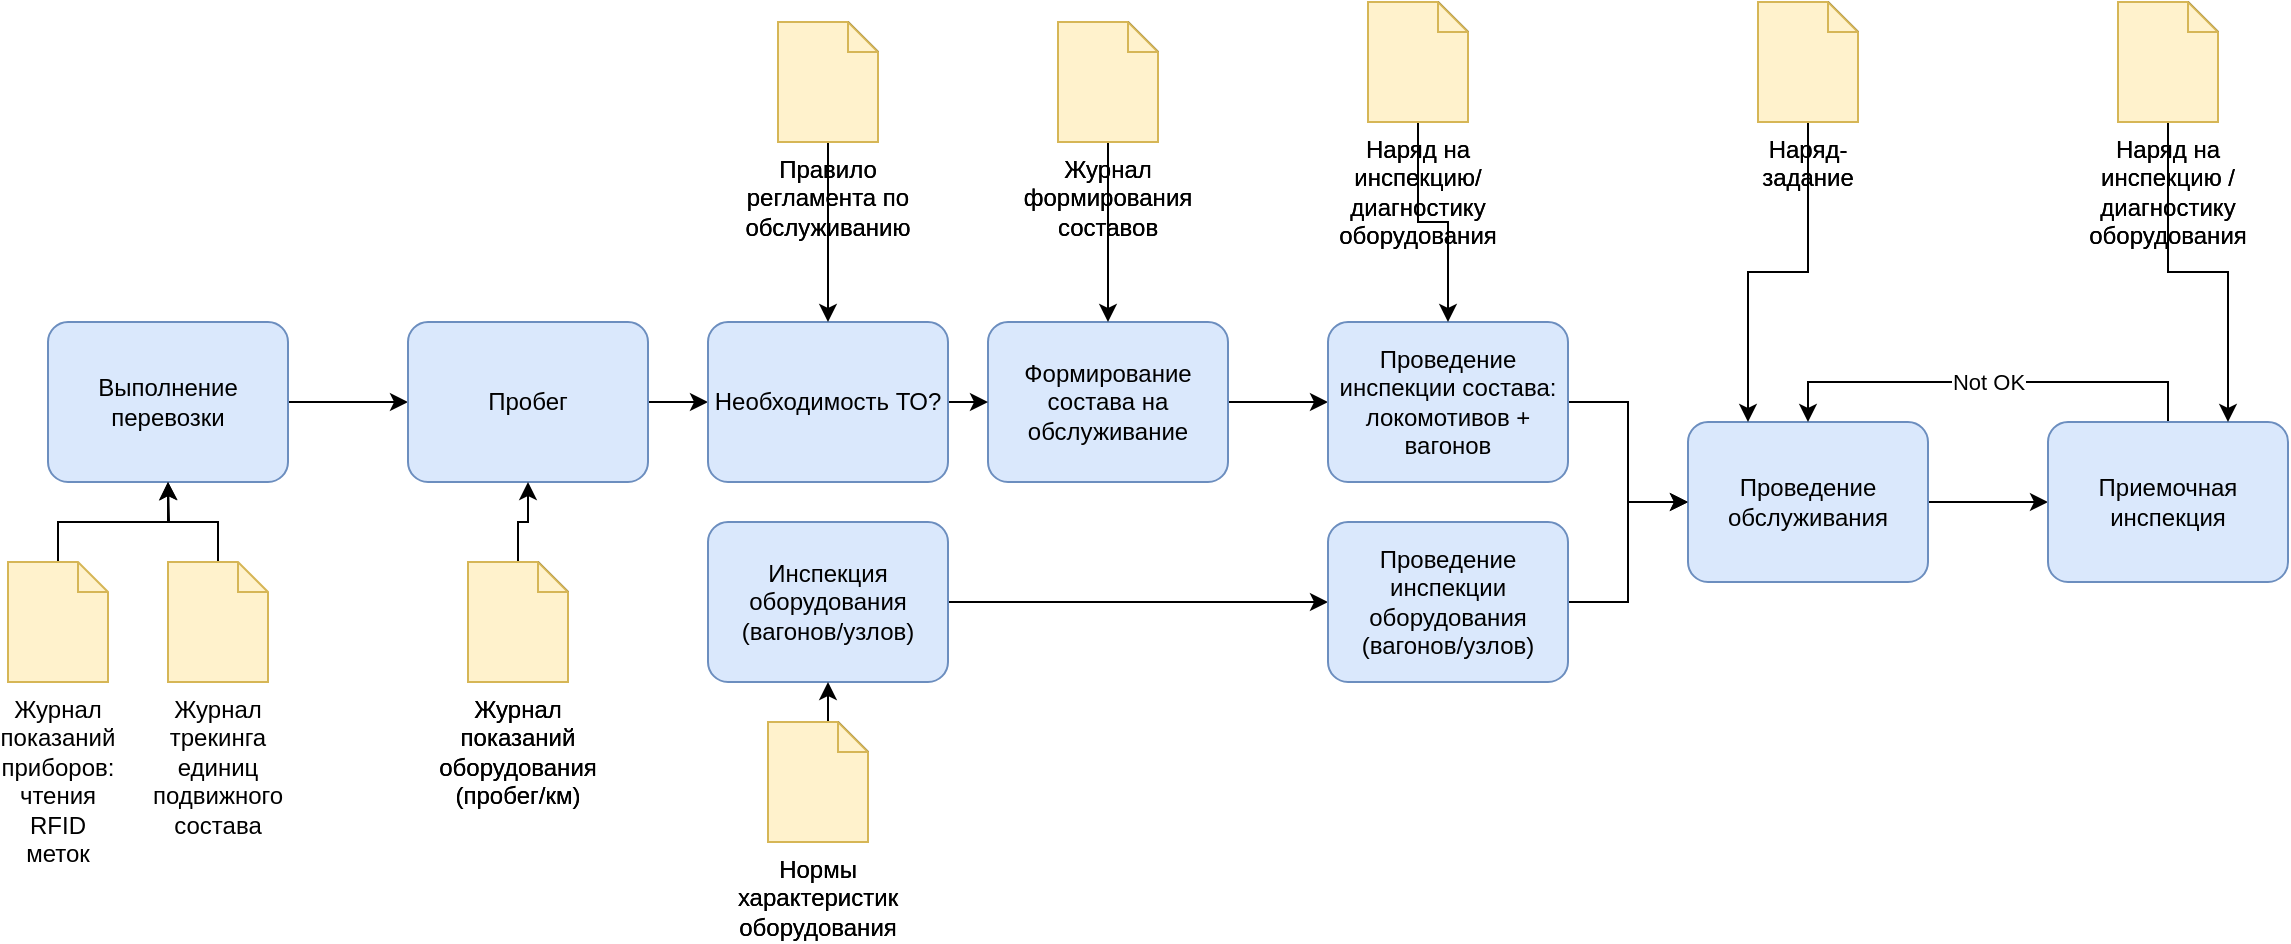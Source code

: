 <mxfile version="20.2.3" type="github">
  <diagram id="-nrLwhiIJtyl0Kn61Sq1" name="Page-1">
    <mxGraphModel dx="1422" dy="1949" grid="1" gridSize="10" guides="1" tooltips="1" connect="1" arrows="1" fold="1" page="1" pageScale="1" pageWidth="827" pageHeight="1169" math="0" shadow="0">
      <root>
        <mxCell id="0" />
        <mxCell id="1" parent="0" />
        <mxCell id="tkotz9j5eJrCiFmji3tr-35" style="edgeStyle=orthogonalEdgeStyle;rounded=0;orthogonalLoop=1;jettySize=auto;html=1;" edge="1" parent="1" source="tkotz9j5eJrCiFmji3tr-36" target="tkotz9j5eJrCiFmji3tr-38">
          <mxGeometry relative="1" as="geometry" />
        </mxCell>
        <mxCell id="tkotz9j5eJrCiFmji3tr-36" value="Выполнение перевозки" style="points=[[0.25,0,0],[0.5,0,0],[0.75,0,0],[1,0.25,0],[1,0.5,0],[1,0.75,0],[0.75,1,0],[0.5,1,0],[0.25,1,0],[0,0.75,0],[0,0.5,0],[0,0.25,0]];shape=mxgraph.bpmn.task;whiteSpace=wrap;rectStyle=rounded;size=10;taskMarker=abstract;fillColor=#dae8fc;strokeColor=#6c8ebf;" vertex="1" parent="1">
          <mxGeometry x="40" y="40" width="120" height="80" as="geometry" />
        </mxCell>
        <mxCell id="tkotz9j5eJrCiFmji3tr-37" style="edgeStyle=orthogonalEdgeStyle;rounded=0;orthogonalLoop=1;jettySize=auto;html=1;exitX=1;exitY=0.5;exitDx=0;exitDy=0;exitPerimeter=0;entryX=0;entryY=0.5;entryDx=0;entryDy=0;entryPerimeter=0;" edge="1" parent="1" source="tkotz9j5eJrCiFmji3tr-38" target="tkotz9j5eJrCiFmji3tr-44">
          <mxGeometry relative="1" as="geometry" />
        </mxCell>
        <mxCell id="tkotz9j5eJrCiFmji3tr-38" value="Пробег" style="points=[[0.25,0,0],[0.5,0,0],[0.75,0,0],[1,0.25,0],[1,0.5,0],[1,0.75,0],[0.75,1,0],[0.5,1,0],[0.25,1,0],[0,0.75,0],[0,0.5,0],[0,0.25,0]];shape=mxgraph.bpmn.task;whiteSpace=wrap;rectStyle=rounded;size=10;taskMarker=abstract;fillColor=#dae8fc;strokeColor=#6c8ebf;" vertex="1" parent="1">
          <mxGeometry x="220" y="40" width="120" height="80" as="geometry" />
        </mxCell>
        <mxCell id="tkotz9j5eJrCiFmji3tr-39" style="edgeStyle=orthogonalEdgeStyle;rounded=0;orthogonalLoop=1;jettySize=auto;html=1;exitX=1;exitY=0.5;exitDx=0;exitDy=0;exitPerimeter=0;entryX=0;entryY=0.5;entryDx=0;entryDy=0;entryPerimeter=0;" edge="1" parent="1" source="tkotz9j5eJrCiFmji3tr-40" target="tkotz9j5eJrCiFmji3tr-46">
          <mxGeometry relative="1" as="geometry" />
        </mxCell>
        <mxCell id="tkotz9j5eJrCiFmji3tr-40" value="Формирование состава на обслуживание" style="points=[[0.25,0,0],[0.5,0,0],[0.75,0,0],[1,0.25,0],[1,0.5,0],[1,0.75,0],[0.75,1,0],[0.5,1,0],[0.25,1,0],[0,0.75,0],[0,0.5,0],[0,0.25,0]];shape=mxgraph.bpmn.task;whiteSpace=wrap;rectStyle=rounded;size=10;taskMarker=abstract;fillColor=#dae8fc;strokeColor=#6c8ebf;" vertex="1" parent="1">
          <mxGeometry x="510" y="40" width="120" height="80" as="geometry" />
        </mxCell>
        <mxCell id="tkotz9j5eJrCiFmji3tr-41" style="edgeStyle=orthogonalEdgeStyle;rounded=0;orthogonalLoop=1;jettySize=auto;html=1;exitX=1;exitY=0.5;exitDx=0;exitDy=0;exitPerimeter=0;entryX=0;entryY=0.5;entryDx=0;entryDy=0;entryPerimeter=0;" edge="1" parent="1" source="tkotz9j5eJrCiFmji3tr-42" target="tkotz9j5eJrCiFmji3tr-52">
          <mxGeometry relative="1" as="geometry" />
        </mxCell>
        <mxCell id="tkotz9j5eJrCiFmji3tr-42" value="Инспекция оборудования (вагонов/узлов)" style="points=[[0.25,0,0],[0.5,0,0],[0.75,0,0],[1,0.25,0],[1,0.5,0],[1,0.75,0],[0.75,1,0],[0.5,1,0],[0.25,1,0],[0,0.75,0],[0,0.5,0],[0,0.25,0]];shape=mxgraph.bpmn.task;whiteSpace=wrap;rectStyle=rounded;size=10;taskMarker=abstract;fillColor=#dae8fc;strokeColor=#6c8ebf;" vertex="1" parent="1">
          <mxGeometry x="370" y="140" width="120" height="80" as="geometry" />
        </mxCell>
        <mxCell id="tkotz9j5eJrCiFmji3tr-43" style="edgeStyle=orthogonalEdgeStyle;rounded=0;orthogonalLoop=1;jettySize=auto;html=1;exitX=1;exitY=0.5;exitDx=0;exitDy=0;exitPerimeter=0;entryX=0;entryY=0.5;entryDx=0;entryDy=0;entryPerimeter=0;" edge="1" parent="1" source="tkotz9j5eJrCiFmji3tr-44" target="tkotz9j5eJrCiFmji3tr-40">
          <mxGeometry relative="1" as="geometry" />
        </mxCell>
        <mxCell id="tkotz9j5eJrCiFmji3tr-44" value="Необходимость ТО?" style="points=[[0.25,0,0],[0.5,0,0],[0.75,0,0],[1,0.25,0],[1,0.5,0],[1,0.75,0],[0.75,1,0],[0.5,1,0],[0.25,1,0],[0,0.75,0],[0,0.5,0],[0,0.25,0]];shape=mxgraph.bpmn.task;whiteSpace=wrap;rectStyle=rounded;size=10;taskMarker=abstract;fillColor=#dae8fc;strokeColor=#6c8ebf;" vertex="1" parent="1">
          <mxGeometry x="370" y="40" width="120" height="80" as="geometry" />
        </mxCell>
        <mxCell id="tkotz9j5eJrCiFmji3tr-45" style="edgeStyle=orthogonalEdgeStyle;rounded=0;orthogonalLoop=1;jettySize=auto;html=1;exitX=1;exitY=0.5;exitDx=0;exitDy=0;exitPerimeter=0;entryX=0;entryY=0.5;entryDx=0;entryDy=0;entryPerimeter=0;" edge="1" parent="1" source="tkotz9j5eJrCiFmji3tr-46" target="tkotz9j5eJrCiFmji3tr-48">
          <mxGeometry relative="1" as="geometry" />
        </mxCell>
        <mxCell id="tkotz9j5eJrCiFmji3tr-46" value="Проведение инспекции состава: локомотивов + вагонов" style="points=[[0.25,0,0],[0.5,0,0],[0.75,0,0],[1,0.25,0],[1,0.5,0],[1,0.75,0],[0.75,1,0],[0.5,1,0],[0.25,1,0],[0,0.75,0],[0,0.5,0],[0,0.25,0]];shape=mxgraph.bpmn.task;whiteSpace=wrap;rectStyle=rounded;size=10;taskMarker=abstract;fillColor=#dae8fc;strokeColor=#6c8ebf;" vertex="1" parent="1">
          <mxGeometry x="680" y="40" width="120" height="80" as="geometry" />
        </mxCell>
        <mxCell id="tkotz9j5eJrCiFmji3tr-47" style="edgeStyle=orthogonalEdgeStyle;rounded=0;orthogonalLoop=1;jettySize=auto;html=1;exitX=1;exitY=0.5;exitDx=0;exitDy=0;exitPerimeter=0;entryX=0;entryY=0.5;entryDx=0;entryDy=0;entryPerimeter=0;" edge="1" parent="1" source="tkotz9j5eJrCiFmji3tr-48" target="tkotz9j5eJrCiFmji3tr-50">
          <mxGeometry relative="1" as="geometry" />
        </mxCell>
        <mxCell id="tkotz9j5eJrCiFmji3tr-48" value="Проведение обслуживания" style="points=[[0.25,0,0],[0.5,0,0],[0.75,0,0],[1,0.25,0],[1,0.5,0],[1,0.75,0],[0.75,1,0],[0.5,1,0],[0.25,1,0],[0,0.75,0],[0,0.5,0],[0,0.25,0]];shape=mxgraph.bpmn.task;whiteSpace=wrap;rectStyle=rounded;size=10;taskMarker=abstract;fillColor=#dae8fc;strokeColor=#6c8ebf;" vertex="1" parent="1">
          <mxGeometry x="860" y="90" width="120" height="80" as="geometry" />
        </mxCell>
        <mxCell id="tkotz9j5eJrCiFmji3tr-49" value="Not OK" style="edgeStyle=orthogonalEdgeStyle;rounded=0;orthogonalLoop=1;jettySize=auto;html=1;exitX=0.5;exitY=0;exitDx=0;exitDy=0;exitPerimeter=0;entryX=0.5;entryY=0;entryDx=0;entryDy=0;entryPerimeter=0;" edge="1" parent="1" source="tkotz9j5eJrCiFmji3tr-50" target="tkotz9j5eJrCiFmji3tr-48">
          <mxGeometry relative="1" as="geometry" />
        </mxCell>
        <mxCell id="tkotz9j5eJrCiFmji3tr-50" value="Приемочная инспекция" style="points=[[0.25,0,0],[0.5,0,0],[0.75,0,0],[1,0.25,0],[1,0.5,0],[1,0.75,0],[0.75,1,0],[0.5,1,0],[0.25,1,0],[0,0.75,0],[0,0.5,0],[0,0.25,0]];shape=mxgraph.bpmn.task;whiteSpace=wrap;rectStyle=rounded;size=10;taskMarker=abstract;fillColor=#dae8fc;strokeColor=#6c8ebf;" vertex="1" parent="1">
          <mxGeometry x="1040" y="90" width="120" height="80" as="geometry" />
        </mxCell>
        <mxCell id="tkotz9j5eJrCiFmji3tr-51" style="edgeStyle=orthogonalEdgeStyle;rounded=0;orthogonalLoop=1;jettySize=auto;html=1;exitX=1;exitY=0.5;exitDx=0;exitDy=0;exitPerimeter=0;entryX=0;entryY=0.5;entryDx=0;entryDy=0;entryPerimeter=0;" edge="1" parent="1" source="tkotz9j5eJrCiFmji3tr-52" target="tkotz9j5eJrCiFmji3tr-48">
          <mxGeometry relative="1" as="geometry">
            <mxPoint x="850" y="150" as="targetPoint" />
          </mxGeometry>
        </mxCell>
        <mxCell id="tkotz9j5eJrCiFmji3tr-52" value="Проведение инспекции оборудования (вагонов/узлов)" style="points=[[0.25,0,0],[0.5,0,0],[0.75,0,0],[1,0.25,0],[1,0.5,0],[1,0.75,0],[0.75,1,0],[0.5,1,0],[0.25,1,0],[0,0.75,0],[0,0.5,0],[0,0.25,0]];shape=mxgraph.bpmn.task;whiteSpace=wrap;rectStyle=rounded;size=10;taskMarker=abstract;fillColor=#dae8fc;strokeColor=#6c8ebf;" vertex="1" parent="1">
          <mxGeometry x="680" y="140" width="120" height="80" as="geometry" />
        </mxCell>
        <mxCell id="tkotz9j5eJrCiFmji3tr-62" style="edgeStyle=orthogonalEdgeStyle;rounded=0;orthogonalLoop=1;jettySize=auto;html=1;exitX=0.5;exitY=0;exitDx=0;exitDy=0;exitPerimeter=0;entryX=0.5;entryY=1;entryDx=0;entryDy=0;entryPerimeter=0;" edge="1" parent="1" source="tkotz9j5eJrCiFmji3tr-53" target="tkotz9j5eJrCiFmji3tr-36">
          <mxGeometry relative="1" as="geometry" />
        </mxCell>
        <mxCell id="tkotz9j5eJrCiFmji3tr-53" value="Журнал показаний приборов: чтения RFID меток" style="shape=mxgraph.bpmn.data;labelPosition=center;verticalLabelPosition=bottom;align=center;verticalAlign=top;whiteSpace=wrap;size=15;html=1;fillColor=#fff2cc;strokeColor=#d6b656;" vertex="1" parent="1">
          <mxGeometry x="20" y="160" width="50" height="60" as="geometry" />
        </mxCell>
        <mxCell id="tkotz9j5eJrCiFmji3tr-63" style="edgeStyle=orthogonalEdgeStyle;rounded=0;orthogonalLoop=1;jettySize=auto;html=1;exitX=0.5;exitY=0;exitDx=0;exitDy=0;exitPerimeter=0;" edge="1" parent="1" source="tkotz9j5eJrCiFmji3tr-54">
          <mxGeometry relative="1" as="geometry">
            <mxPoint x="100" y="120" as="targetPoint" />
          </mxGeometry>
        </mxCell>
        <mxCell id="tkotz9j5eJrCiFmji3tr-54" value="Журнал трекинга единиц подвижного состава" style="shape=mxgraph.bpmn.data;labelPosition=center;verticalLabelPosition=bottom;align=center;verticalAlign=top;whiteSpace=wrap;size=15;html=1;fillColor=#fff2cc;strokeColor=#d6b656;" vertex="1" parent="1">
          <mxGeometry x="100" y="160" width="50" height="60" as="geometry" />
        </mxCell>
        <mxCell id="tkotz9j5eJrCiFmji3tr-64" style="edgeStyle=orthogonalEdgeStyle;rounded=0;orthogonalLoop=1;jettySize=auto;html=1;exitX=0.5;exitY=0;exitDx=0;exitDy=0;exitPerimeter=0;entryX=0.5;entryY=1;entryDx=0;entryDy=0;entryPerimeter=0;" edge="1" parent="1" source="tkotz9j5eJrCiFmji3tr-55" target="tkotz9j5eJrCiFmji3tr-38">
          <mxGeometry relative="1" as="geometry" />
        </mxCell>
        <mxCell id="tkotz9j5eJrCiFmji3tr-55" value="Журнал показаний оборудования (пробег/км)" style="shape=mxgraph.bpmn.data;labelPosition=center;verticalLabelPosition=bottom;align=center;verticalAlign=top;whiteSpace=wrap;size=15;html=1;" vertex="1" parent="1">
          <mxGeometry x="250" y="160" width="50" height="60" as="geometry" />
        </mxCell>
        <mxCell id="tkotz9j5eJrCiFmji3tr-65" style="edgeStyle=orthogonalEdgeStyle;rounded=0;orthogonalLoop=1;jettySize=auto;html=1;exitX=0.5;exitY=1;exitDx=0;exitDy=0;exitPerimeter=0;entryX=0.5;entryY=0;entryDx=0;entryDy=0;entryPerimeter=0;" edge="1" parent="1" source="tkotz9j5eJrCiFmji3tr-56" target="tkotz9j5eJrCiFmji3tr-44">
          <mxGeometry relative="1" as="geometry" />
        </mxCell>
        <mxCell id="tkotz9j5eJrCiFmji3tr-56" value="Правило регламента по обслуживанию" style="shape=mxgraph.bpmn.data;labelPosition=center;verticalLabelPosition=bottom;align=center;verticalAlign=top;whiteSpace=wrap;size=15;html=1;" vertex="1" parent="1">
          <mxGeometry x="405" y="-110" width="50" height="60" as="geometry" />
        </mxCell>
        <mxCell id="tkotz9j5eJrCiFmji3tr-66" style="edgeStyle=orthogonalEdgeStyle;rounded=0;orthogonalLoop=1;jettySize=auto;html=1;exitX=0.5;exitY=0;exitDx=0;exitDy=0;exitPerimeter=0;entryX=0.5;entryY=1;entryDx=0;entryDy=0;entryPerimeter=0;" edge="1" parent="1" source="tkotz9j5eJrCiFmji3tr-57" target="tkotz9j5eJrCiFmji3tr-42">
          <mxGeometry relative="1" as="geometry" />
        </mxCell>
        <mxCell id="tkotz9j5eJrCiFmji3tr-57" value="Нормы характеристик оборудования" style="shape=mxgraph.bpmn.data;labelPosition=center;verticalLabelPosition=bottom;align=center;verticalAlign=top;whiteSpace=wrap;size=15;html=1;" vertex="1" parent="1">
          <mxGeometry x="400" y="240" width="50" height="60" as="geometry" />
        </mxCell>
        <mxCell id="tkotz9j5eJrCiFmji3tr-67" style="edgeStyle=orthogonalEdgeStyle;rounded=0;orthogonalLoop=1;jettySize=auto;html=1;exitX=0.5;exitY=1;exitDx=0;exitDy=0;exitPerimeter=0;entryX=0.5;entryY=0;entryDx=0;entryDy=0;entryPerimeter=0;" edge="1" parent="1" source="tkotz9j5eJrCiFmji3tr-58" target="tkotz9j5eJrCiFmji3tr-40">
          <mxGeometry relative="1" as="geometry" />
        </mxCell>
        <mxCell id="tkotz9j5eJrCiFmji3tr-58" value="Журнал формирования составов" style="shape=mxgraph.bpmn.data;labelPosition=center;verticalLabelPosition=bottom;align=center;verticalAlign=top;whiteSpace=wrap;size=15;html=1;" vertex="1" parent="1">
          <mxGeometry x="545" y="-110" width="50" height="60" as="geometry" />
        </mxCell>
        <mxCell id="tkotz9j5eJrCiFmji3tr-68" style="edgeStyle=orthogonalEdgeStyle;rounded=0;orthogonalLoop=1;jettySize=auto;html=1;exitX=0.5;exitY=1;exitDx=0;exitDy=0;exitPerimeter=0;entryX=0.5;entryY=0;entryDx=0;entryDy=0;entryPerimeter=0;" edge="1" parent="1" source="tkotz9j5eJrCiFmji3tr-59" target="tkotz9j5eJrCiFmji3tr-46">
          <mxGeometry relative="1" as="geometry" />
        </mxCell>
        <mxCell id="tkotz9j5eJrCiFmji3tr-59" value="Наряд на инспекцию/диагностику оборудования" style="shape=mxgraph.bpmn.data;labelPosition=center;verticalLabelPosition=bottom;align=center;verticalAlign=top;whiteSpace=wrap;size=15;html=1;" vertex="1" parent="1">
          <mxGeometry x="700" y="-120" width="50" height="60" as="geometry" />
        </mxCell>
        <mxCell id="tkotz9j5eJrCiFmji3tr-69" style="edgeStyle=orthogonalEdgeStyle;rounded=0;orthogonalLoop=1;jettySize=auto;html=1;exitX=0.5;exitY=1;exitDx=0;exitDy=0;exitPerimeter=0;entryX=0.25;entryY=0;entryDx=0;entryDy=0;entryPerimeter=0;" edge="1" parent="1" source="tkotz9j5eJrCiFmji3tr-60" target="tkotz9j5eJrCiFmji3tr-48">
          <mxGeometry relative="1" as="geometry" />
        </mxCell>
        <mxCell id="tkotz9j5eJrCiFmji3tr-60" value="Наряд-задание" style="shape=mxgraph.bpmn.data;labelPosition=center;verticalLabelPosition=bottom;align=center;verticalAlign=top;whiteSpace=wrap;size=15;html=1;" vertex="1" parent="1">
          <mxGeometry x="895" y="-120" width="50" height="60" as="geometry" />
        </mxCell>
        <mxCell id="tkotz9j5eJrCiFmji3tr-70" style="edgeStyle=orthogonalEdgeStyle;rounded=0;orthogonalLoop=1;jettySize=auto;html=1;exitX=0.5;exitY=1;exitDx=0;exitDy=0;exitPerimeter=0;entryX=0.75;entryY=0;entryDx=0;entryDy=0;entryPerimeter=0;" edge="1" parent="1" source="tkotz9j5eJrCiFmji3tr-61" target="tkotz9j5eJrCiFmji3tr-50">
          <mxGeometry relative="1" as="geometry" />
        </mxCell>
        <mxCell id="tkotz9j5eJrCiFmji3tr-61" value="Наряд на инспекцию / диагностику оборудования" style="shape=mxgraph.bpmn.data;labelPosition=center;verticalLabelPosition=bottom;align=center;verticalAlign=top;whiteSpace=wrap;size=15;html=1;" vertex="1" parent="1">
          <mxGeometry x="1075" y="-120" width="50" height="60" as="geometry" />
        </mxCell>
        <mxCell id="tkotz9j5eJrCiFmji3tr-71" value="Правило регламента по обслуживанию" style="shape=mxgraph.bpmn.data;labelPosition=center;verticalLabelPosition=bottom;align=center;verticalAlign=top;whiteSpace=wrap;size=15;html=1;fillColor=#fff2cc;strokeColor=#d6b656;" vertex="1" parent="1">
          <mxGeometry x="405" y="-110" width="50" height="60" as="geometry" />
        </mxCell>
        <mxCell id="tkotz9j5eJrCiFmji3tr-72" value="Журнал формирования составов" style="shape=mxgraph.bpmn.data;labelPosition=center;verticalLabelPosition=bottom;align=center;verticalAlign=top;whiteSpace=wrap;size=15;html=1;fillColor=#fff2cc;strokeColor=#d6b656;" vertex="1" parent="1">
          <mxGeometry x="545" y="-110" width="50" height="60" as="geometry" />
        </mxCell>
        <mxCell id="tkotz9j5eJrCiFmji3tr-73" value="Наряд на инспекцию/диагностику оборудования" style="shape=mxgraph.bpmn.data;labelPosition=center;verticalLabelPosition=bottom;align=center;verticalAlign=top;whiteSpace=wrap;size=15;html=1;fillColor=#fff2cc;strokeColor=#d6b656;" vertex="1" parent="1">
          <mxGeometry x="700" y="-120" width="50" height="60" as="geometry" />
        </mxCell>
        <mxCell id="tkotz9j5eJrCiFmji3tr-74" value="Наряд-задание" style="shape=mxgraph.bpmn.data;labelPosition=center;verticalLabelPosition=bottom;align=center;verticalAlign=top;whiteSpace=wrap;size=15;html=1;fillColor=#fff2cc;strokeColor=#d6b656;" vertex="1" parent="1">
          <mxGeometry x="895" y="-120" width="50" height="60" as="geometry" />
        </mxCell>
        <mxCell id="tkotz9j5eJrCiFmji3tr-75" value="Наряд на инспекцию / диагностику оборудования" style="shape=mxgraph.bpmn.data;labelPosition=center;verticalLabelPosition=bottom;align=center;verticalAlign=top;whiteSpace=wrap;size=15;html=1;fillColor=#fff2cc;strokeColor=#d6b656;" vertex="1" parent="1">
          <mxGeometry x="1075" y="-120" width="50" height="60" as="geometry" />
        </mxCell>
        <mxCell id="tkotz9j5eJrCiFmji3tr-76" value="Нормы характеристик оборудования" style="shape=mxgraph.bpmn.data;labelPosition=center;verticalLabelPosition=bottom;align=center;verticalAlign=top;whiteSpace=wrap;size=15;html=1;fillColor=#fff2cc;strokeColor=#d6b656;" vertex="1" parent="1">
          <mxGeometry x="400" y="240" width="50" height="60" as="geometry" />
        </mxCell>
        <mxCell id="tkotz9j5eJrCiFmji3tr-77" value="Журнал показаний оборудования (пробег/км)" style="shape=mxgraph.bpmn.data;labelPosition=center;verticalLabelPosition=bottom;align=center;verticalAlign=top;whiteSpace=wrap;size=15;html=1;fillColor=#fff2cc;strokeColor=#d6b656;" vertex="1" parent="1">
          <mxGeometry x="250" y="160" width="50" height="60" as="geometry" />
        </mxCell>
      </root>
    </mxGraphModel>
  </diagram>
</mxfile>
